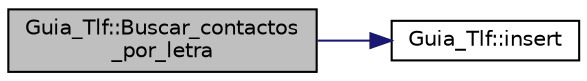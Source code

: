 digraph "Guia_Tlf::Buscar_contactos_por_letra"
{
  edge [fontname="Helvetica",fontsize="10",labelfontname="Helvetica",labelfontsize="10"];
  node [fontname="Helvetica",fontsize="10",shape=record];
  rankdir="LR";
  Node4 [label="Guia_Tlf::Buscar_contactos\l_por_letra",height=0.2,width=0.4,color="black", fillcolor="grey75", style="filled", fontcolor="black"];
  Node4 -> Node5 [color="midnightblue",fontsize="10",style="solid",fontname="Helvetica"];
  Node5 [label="Guia_Tlf::insert",height=0.2,width=0.4,color="black", fillcolor="white", style="filled",URL="$classGuia__Tlf.html#add78a6fe5e8090ad6f71bbb160b70f77",tooltip="Insert un nuevo telefono. "];
}
